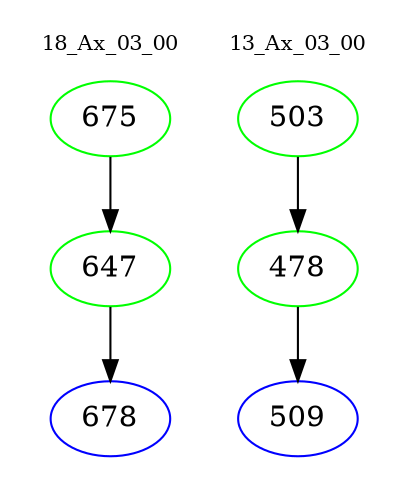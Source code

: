 digraph{
subgraph cluster_0 {
color = white
label = "18_Ax_03_00";
fontsize=10;
T0_675 [label="675", color="green"]
T0_675 -> T0_647 [color="black"]
T0_647 [label="647", color="green"]
T0_647 -> T0_678 [color="black"]
T0_678 [label="678", color="blue"]
}
subgraph cluster_1 {
color = white
label = "13_Ax_03_00";
fontsize=10;
T1_503 [label="503", color="green"]
T1_503 -> T1_478 [color="black"]
T1_478 [label="478", color="green"]
T1_478 -> T1_509 [color="black"]
T1_509 [label="509", color="blue"]
}
}

